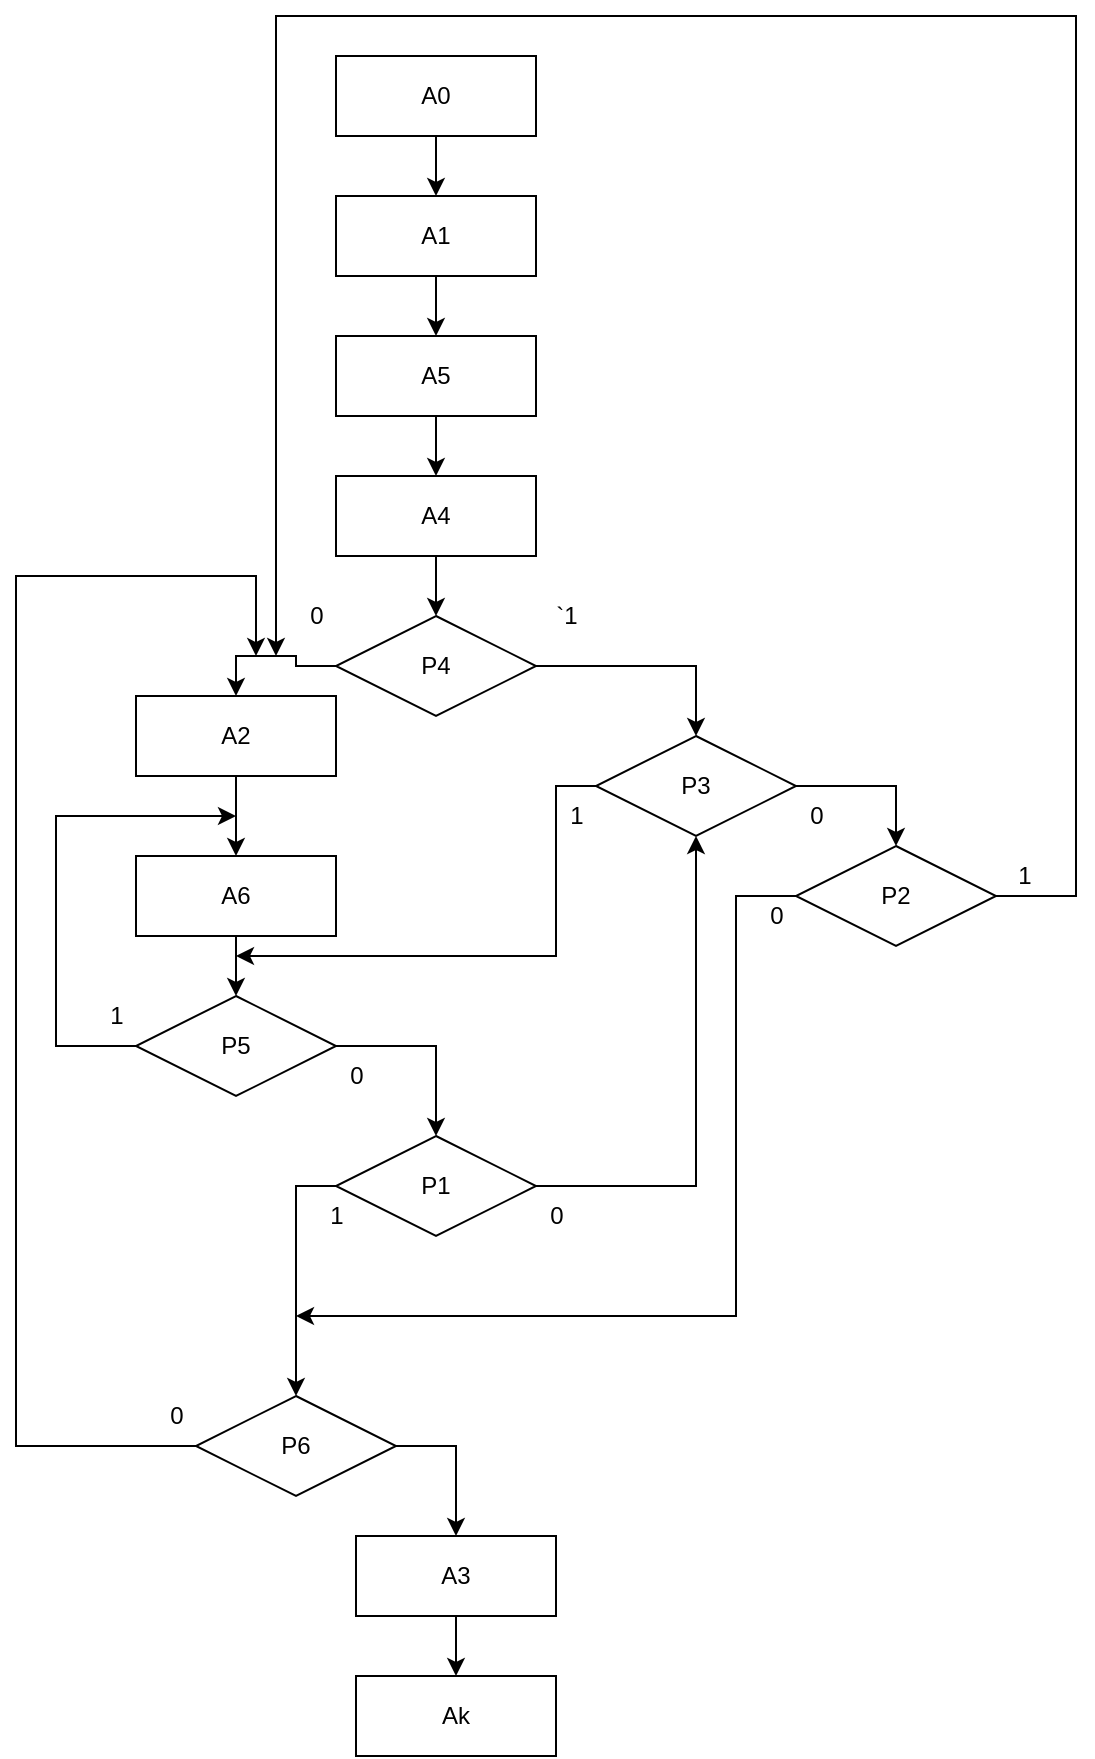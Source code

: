 <mxfile version="13.1.14" type="device"><diagram id="Y6avAOWwPcrw2t2hvagZ" name="Страница 1"><mxGraphModel dx="1353" dy="787" grid="1" gridSize="10" guides="1" tooltips="1" connect="1" arrows="1" fold="1" page="1" pageScale="1" pageWidth="827" pageHeight="1169" math="0" shadow="0"><root><mxCell id="0"/><mxCell id="1" parent="0"/><mxCell id="rcyqN9J2h0qJ28M8r5cI-3" style="edgeStyle=orthogonalEdgeStyle;rounded=0;orthogonalLoop=1;jettySize=auto;html=1;exitX=0.5;exitY=1;exitDx=0;exitDy=0;" edge="1" parent="1" source="rcyqN9J2h0qJ28M8r5cI-1" target="rcyqN9J2h0qJ28M8r5cI-2"><mxGeometry relative="1" as="geometry"/></mxCell><mxCell id="rcyqN9J2h0qJ28M8r5cI-1" value="A0" style="rounded=0;whiteSpace=wrap;html=1;" vertex="1" parent="1"><mxGeometry x="80" y="90" width="100" height="40" as="geometry"/></mxCell><mxCell id="rcyqN9J2h0qJ28M8r5cI-8" style="edgeStyle=orthogonalEdgeStyle;rounded=0;orthogonalLoop=1;jettySize=auto;html=1;exitX=0.5;exitY=1;exitDx=0;exitDy=0;" edge="1" parent="1" source="rcyqN9J2h0qJ28M8r5cI-2" target="rcyqN9J2h0qJ28M8r5cI-4"><mxGeometry relative="1" as="geometry"/></mxCell><mxCell id="rcyqN9J2h0qJ28M8r5cI-2" value="A1" style="rounded=0;whiteSpace=wrap;html=1;" vertex="1" parent="1"><mxGeometry x="80" y="160" width="100" height="40" as="geometry"/></mxCell><mxCell id="rcyqN9J2h0qJ28M8r5cI-7" style="edgeStyle=orthogonalEdgeStyle;rounded=0;orthogonalLoop=1;jettySize=auto;html=1;exitX=0.5;exitY=1;exitDx=0;exitDy=0;" edge="1" parent="1" source="rcyqN9J2h0qJ28M8r5cI-4" target="rcyqN9J2h0qJ28M8r5cI-6"><mxGeometry relative="1" as="geometry"/></mxCell><mxCell id="rcyqN9J2h0qJ28M8r5cI-4" value="A5" style="rounded=0;whiteSpace=wrap;html=1;" vertex="1" parent="1"><mxGeometry x="80" y="230" width="100" height="40" as="geometry"/></mxCell><mxCell id="rcyqN9J2h0qJ28M8r5cI-10" style="edgeStyle=orthogonalEdgeStyle;rounded=0;orthogonalLoop=1;jettySize=auto;html=1;exitX=0.5;exitY=1;exitDx=0;exitDy=0;entryX=0.5;entryY=0;entryDx=0;entryDy=0;" edge="1" parent="1" source="rcyqN9J2h0qJ28M8r5cI-6" target="rcyqN9J2h0qJ28M8r5cI-9"><mxGeometry relative="1" as="geometry"/></mxCell><mxCell id="rcyqN9J2h0qJ28M8r5cI-6" value="A4" style="rounded=0;whiteSpace=wrap;html=1;" vertex="1" parent="1"><mxGeometry x="80" y="300" width="100" height="40" as="geometry"/></mxCell><mxCell id="rcyqN9J2h0qJ28M8r5cI-12" style="edgeStyle=orthogonalEdgeStyle;rounded=0;orthogonalLoop=1;jettySize=auto;html=1;exitX=1;exitY=0.5;exitDx=0;exitDy=0;entryX=0.5;entryY=0;entryDx=0;entryDy=0;" edge="1" parent="1" source="rcyqN9J2h0qJ28M8r5cI-9" target="rcyqN9J2h0qJ28M8r5cI-11"><mxGeometry relative="1" as="geometry"/></mxCell><mxCell id="rcyqN9J2h0qJ28M8r5cI-15" style="edgeStyle=orthogonalEdgeStyle;rounded=0;orthogonalLoop=1;jettySize=auto;html=1;exitX=0;exitY=0.5;exitDx=0;exitDy=0;" edge="1" parent="1" source="rcyqN9J2h0qJ28M8r5cI-9" target="rcyqN9J2h0qJ28M8r5cI-14"><mxGeometry relative="1" as="geometry"/></mxCell><mxCell id="rcyqN9J2h0qJ28M8r5cI-9" value="P4" style="rhombus;whiteSpace=wrap;html=1;" vertex="1" parent="1"><mxGeometry x="80" y="370" width="100" height="50" as="geometry"/></mxCell><mxCell id="rcyqN9J2h0qJ28M8r5cI-35" style="edgeStyle=orthogonalEdgeStyle;rounded=0;orthogonalLoop=1;jettySize=auto;html=1;exitX=0;exitY=0.5;exitDx=0;exitDy=0;" edge="1" parent="1" source="rcyqN9J2h0qJ28M8r5cI-11"><mxGeometry relative="1" as="geometry"><mxPoint x="30" y="540" as="targetPoint"/><Array as="points"><mxPoint x="190" y="455"/><mxPoint x="190" y="540"/></Array></mxGeometry></mxCell><mxCell id="rcyqN9J2h0qJ28M8r5cI-39" style="edgeStyle=orthogonalEdgeStyle;rounded=0;orthogonalLoop=1;jettySize=auto;html=1;exitX=1;exitY=0.5;exitDx=0;exitDy=0;entryX=0.5;entryY=0;entryDx=0;entryDy=0;" edge="1" parent="1" source="rcyqN9J2h0qJ28M8r5cI-11" target="rcyqN9J2h0qJ28M8r5cI-38"><mxGeometry relative="1" as="geometry"/></mxCell><mxCell id="rcyqN9J2h0qJ28M8r5cI-11" value="P3" style="rhombus;whiteSpace=wrap;html=1;" vertex="1" parent="1"><mxGeometry x="210" y="430" width="100" height="50" as="geometry"/></mxCell><mxCell id="rcyqN9J2h0qJ28M8r5cI-13" value="`1" style="text;html=1;align=center;verticalAlign=middle;resizable=0;points=[];autosize=1;" vertex="1" parent="1"><mxGeometry x="180" y="360" width="30" height="20" as="geometry"/></mxCell><mxCell id="rcyqN9J2h0qJ28M8r5cI-18" style="edgeStyle=orthogonalEdgeStyle;rounded=0;orthogonalLoop=1;jettySize=auto;html=1;exitX=0.5;exitY=1;exitDx=0;exitDy=0;" edge="1" parent="1" source="rcyqN9J2h0qJ28M8r5cI-14" target="rcyqN9J2h0qJ28M8r5cI-17"><mxGeometry relative="1" as="geometry"/></mxCell><mxCell id="rcyqN9J2h0qJ28M8r5cI-14" value="A2" style="rounded=0;whiteSpace=wrap;html=1;" vertex="1" parent="1"><mxGeometry x="-20" y="410" width="100" height="40" as="geometry"/></mxCell><mxCell id="rcyqN9J2h0qJ28M8r5cI-16" value="0" style="text;html=1;align=center;verticalAlign=middle;resizable=0;points=[];autosize=1;" vertex="1" parent="1"><mxGeometry x="60" y="360" width="20" height="20" as="geometry"/></mxCell><mxCell id="rcyqN9J2h0qJ28M8r5cI-20" style="edgeStyle=orthogonalEdgeStyle;rounded=0;orthogonalLoop=1;jettySize=auto;html=1;exitX=0.5;exitY=1;exitDx=0;exitDy=0;" edge="1" parent="1" source="rcyqN9J2h0qJ28M8r5cI-17"><mxGeometry relative="1" as="geometry"><mxPoint x="30" y="560" as="targetPoint"/></mxGeometry></mxCell><mxCell id="rcyqN9J2h0qJ28M8r5cI-17" value="A6" style="rounded=0;whiteSpace=wrap;html=1;" vertex="1" parent="1"><mxGeometry x="-20" y="490" width="100" height="40" as="geometry"/></mxCell><mxCell id="rcyqN9J2h0qJ28M8r5cI-23" style="edgeStyle=orthogonalEdgeStyle;rounded=0;orthogonalLoop=1;jettySize=auto;html=1;exitX=0;exitY=0.5;exitDx=0;exitDy=0;" edge="1" parent="1" source="rcyqN9J2h0qJ28M8r5cI-22"><mxGeometry relative="1" as="geometry"><mxPoint x="30" y="470" as="targetPoint"/><Array as="points"><mxPoint x="-60" y="585"/><mxPoint x="-60" y="470"/><mxPoint x="30" y="470"/></Array></mxGeometry></mxCell><mxCell id="rcyqN9J2h0qJ28M8r5cI-27" style="edgeStyle=orthogonalEdgeStyle;rounded=0;orthogonalLoop=1;jettySize=auto;html=1;exitX=1;exitY=0.5;exitDx=0;exitDy=0;" edge="1" parent="1" source="rcyqN9J2h0qJ28M8r5cI-22" target="rcyqN9J2h0qJ28M8r5cI-26"><mxGeometry relative="1" as="geometry"/></mxCell><mxCell id="rcyqN9J2h0qJ28M8r5cI-22" value="P5" style="rhombus;whiteSpace=wrap;html=1;" vertex="1" parent="1"><mxGeometry x="-20" y="560" width="100" height="50" as="geometry"/></mxCell><mxCell id="rcyqN9J2h0qJ28M8r5cI-24" value="1" style="text;html=1;align=center;verticalAlign=middle;resizable=0;points=[];autosize=1;" vertex="1" parent="1"><mxGeometry x="-40" y="560" width="20" height="20" as="geometry"/></mxCell><mxCell id="rcyqN9J2h0qJ28M8r5cI-30" style="edgeStyle=orthogonalEdgeStyle;rounded=0;orthogonalLoop=1;jettySize=auto;html=1;exitX=0;exitY=0.5;exitDx=0;exitDy=0;" edge="1" parent="1" source="rcyqN9J2h0qJ28M8r5cI-26" target="rcyqN9J2h0qJ28M8r5cI-29"><mxGeometry relative="1" as="geometry"/></mxCell><mxCell id="rcyqN9J2h0qJ28M8r5cI-33" style="edgeStyle=orthogonalEdgeStyle;rounded=0;orthogonalLoop=1;jettySize=auto;html=1;exitX=1;exitY=0.5;exitDx=0;exitDy=0;entryX=0.5;entryY=1;entryDx=0;entryDy=0;" edge="1" parent="1" source="rcyqN9J2h0qJ28M8r5cI-26" target="rcyqN9J2h0qJ28M8r5cI-11"><mxGeometry relative="1" as="geometry"><mxPoint x="260" y="400" as="targetPoint"/><Array as="points"><mxPoint x="260" y="655"/></Array></mxGeometry></mxCell><mxCell id="rcyqN9J2h0qJ28M8r5cI-26" value="P1" style="rhombus;whiteSpace=wrap;html=1;" vertex="1" parent="1"><mxGeometry x="80" y="630" width="100" height="50" as="geometry"/></mxCell><mxCell id="rcyqN9J2h0qJ28M8r5cI-44" style="edgeStyle=orthogonalEdgeStyle;rounded=0;orthogonalLoop=1;jettySize=auto;html=1;exitX=0;exitY=0.5;exitDx=0;exitDy=0;" edge="1" parent="1" source="rcyqN9J2h0qJ28M8r5cI-29"><mxGeometry relative="1" as="geometry"><mxPoint x="40" y="390" as="targetPoint"/><Array as="points"><mxPoint x="-80" y="785"/><mxPoint x="-80" y="350"/><mxPoint x="40" y="350"/></Array></mxGeometry></mxCell><mxCell id="rcyqN9J2h0qJ28M8r5cI-47" style="edgeStyle=orthogonalEdgeStyle;rounded=0;orthogonalLoop=1;jettySize=auto;html=1;exitX=1;exitY=0.5;exitDx=0;exitDy=0;" edge="1" parent="1" source="rcyqN9J2h0qJ28M8r5cI-29" target="rcyqN9J2h0qJ28M8r5cI-46"><mxGeometry relative="1" as="geometry"/></mxCell><mxCell id="rcyqN9J2h0qJ28M8r5cI-29" value="P6" style="rhombus;whiteSpace=wrap;html=1;" vertex="1" parent="1"><mxGeometry x="10" y="760" width="100" height="50" as="geometry"/></mxCell><mxCell id="rcyqN9J2h0qJ28M8r5cI-31" value="1" style="text;html=1;align=center;verticalAlign=middle;resizable=0;points=[];autosize=1;" vertex="1" parent="1"><mxGeometry x="70" y="660" width="20" height="20" as="geometry"/></mxCell><mxCell id="rcyqN9J2h0qJ28M8r5cI-32" value="0" style="text;html=1;align=center;verticalAlign=middle;resizable=0;points=[];autosize=1;" vertex="1" parent="1"><mxGeometry x="80" y="590" width="20" height="20" as="geometry"/></mxCell><mxCell id="rcyqN9J2h0qJ28M8r5cI-34" value="0" style="text;html=1;align=center;verticalAlign=middle;resizable=0;points=[];autosize=1;" vertex="1" parent="1"><mxGeometry x="180" y="660" width="20" height="20" as="geometry"/></mxCell><mxCell id="rcyqN9J2h0qJ28M8r5cI-36" value="0" style="text;html=1;align=center;verticalAlign=middle;resizable=0;points=[];autosize=1;" vertex="1" parent="1"><mxGeometry x="310" y="460" width="20" height="20" as="geometry"/></mxCell><mxCell id="rcyqN9J2h0qJ28M8r5cI-37" value="1" style="text;html=1;align=center;verticalAlign=middle;resizable=0;points=[];autosize=1;" vertex="1" parent="1"><mxGeometry x="190" y="460" width="20" height="20" as="geometry"/></mxCell><mxCell id="rcyqN9J2h0qJ28M8r5cI-40" style="edgeStyle=orthogonalEdgeStyle;rounded=0;orthogonalLoop=1;jettySize=auto;html=1;exitX=0;exitY=0.5;exitDx=0;exitDy=0;" edge="1" parent="1" source="rcyqN9J2h0qJ28M8r5cI-38"><mxGeometry relative="1" as="geometry"><mxPoint x="60" y="720" as="targetPoint"/><Array as="points"><mxPoint x="280" y="510"/><mxPoint x="280" y="720"/></Array></mxGeometry></mxCell><mxCell id="rcyqN9J2h0qJ28M8r5cI-42" style="edgeStyle=orthogonalEdgeStyle;rounded=0;orthogonalLoop=1;jettySize=auto;html=1;exitX=1;exitY=0.5;exitDx=0;exitDy=0;" edge="1" parent="1" source="rcyqN9J2h0qJ28M8r5cI-38"><mxGeometry relative="1" as="geometry"><mxPoint x="50" y="390" as="targetPoint"/><Array as="points"><mxPoint x="450" y="510"/><mxPoint x="450" y="70"/><mxPoint x="50" y="70"/></Array></mxGeometry></mxCell><mxCell id="rcyqN9J2h0qJ28M8r5cI-38" value="P2" style="rhombus;whiteSpace=wrap;html=1;" vertex="1" parent="1"><mxGeometry x="310" y="485" width="100" height="50" as="geometry"/></mxCell><mxCell id="rcyqN9J2h0qJ28M8r5cI-41" value="0" style="text;html=1;align=center;verticalAlign=middle;resizable=0;points=[];autosize=1;" vertex="1" parent="1"><mxGeometry x="290" y="510" width="20" height="20" as="geometry"/></mxCell><mxCell id="rcyqN9J2h0qJ28M8r5cI-43" value="1" style="text;html=1;align=center;verticalAlign=middle;resizable=0;points=[];autosize=1;" vertex="1" parent="1"><mxGeometry x="414" y="490" width="20" height="20" as="geometry"/></mxCell><mxCell id="rcyqN9J2h0qJ28M8r5cI-45" value="0" style="text;html=1;align=center;verticalAlign=middle;resizable=0;points=[];autosize=1;" vertex="1" parent="1"><mxGeometry x="-10" y="760" width="20" height="20" as="geometry"/></mxCell><mxCell id="rcyqN9J2h0qJ28M8r5cI-49" style="edgeStyle=orthogonalEdgeStyle;rounded=0;orthogonalLoop=1;jettySize=auto;html=1;exitX=0.5;exitY=1;exitDx=0;exitDy=0;" edge="1" parent="1" source="rcyqN9J2h0qJ28M8r5cI-46" target="rcyqN9J2h0qJ28M8r5cI-48"><mxGeometry relative="1" as="geometry"/></mxCell><mxCell id="rcyqN9J2h0qJ28M8r5cI-46" value="A3" style="rounded=0;whiteSpace=wrap;html=1;" vertex="1" parent="1"><mxGeometry x="90" y="830" width="100" height="40" as="geometry"/></mxCell><mxCell id="rcyqN9J2h0qJ28M8r5cI-48" value="Ak" style="rounded=0;whiteSpace=wrap;html=1;" vertex="1" parent="1"><mxGeometry x="90" y="900" width="100" height="40" as="geometry"/></mxCell></root></mxGraphModel></diagram></mxfile>